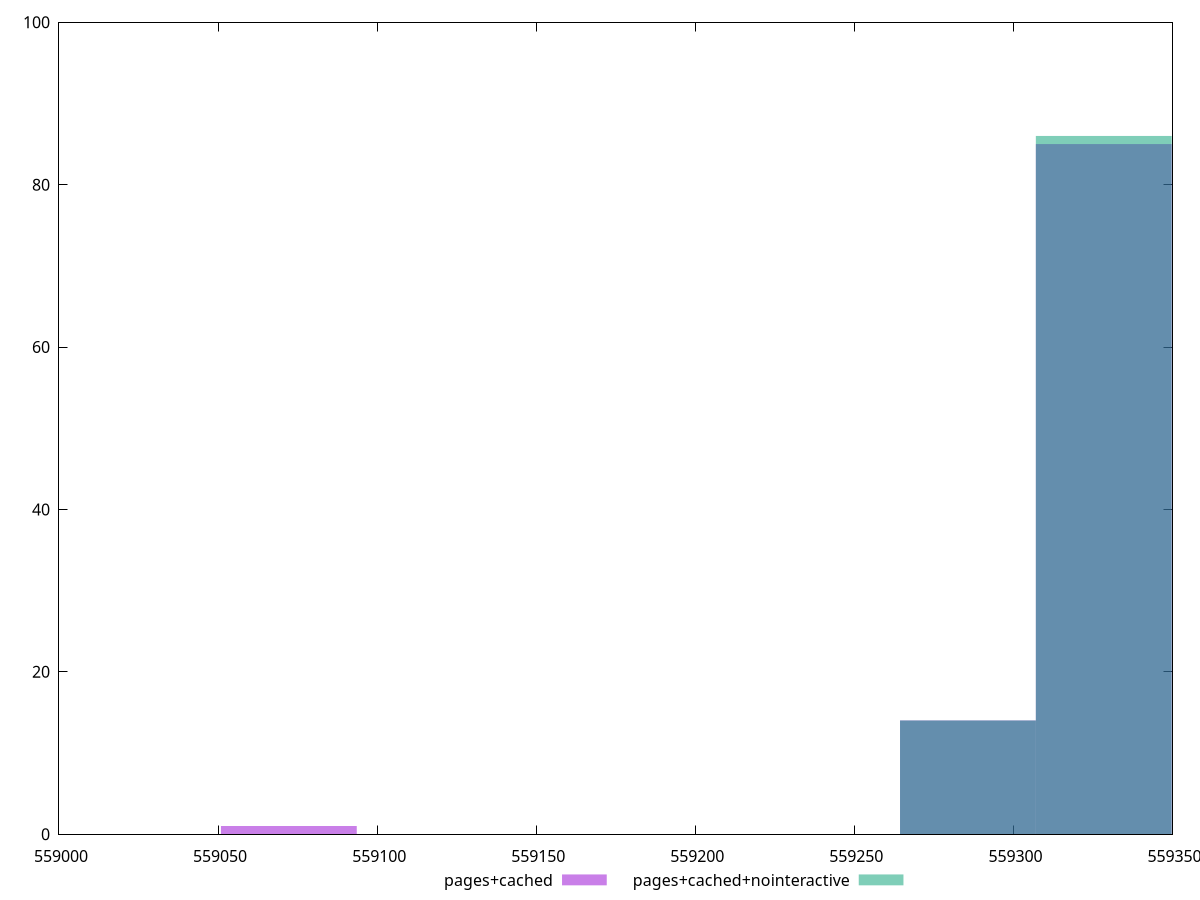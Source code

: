 reset
set terminal svg size 640, 500 enhanced background rgb 'white'
set output "reprap/uses-long-cache-ttl/comparison/histogram/2_vs_3.svg"

$pagesCached <<EOF
559072.2490451519 1
559328.3908819165 85
559285.7005757891 14
EOF

$pagesCachedNointeractive <<EOF
559328.3908819165 86
559285.7005757891 14
EOF

set key outside below
set boxwidth 42.69030612745509
set yrange [0:100]
set style fill transparent solid 0.5 noborder

plot \
  $pagesCached title "pages+cached" with boxes, \
  $pagesCachedNointeractive title "pages+cached+nointeractive" with boxes, \


reset